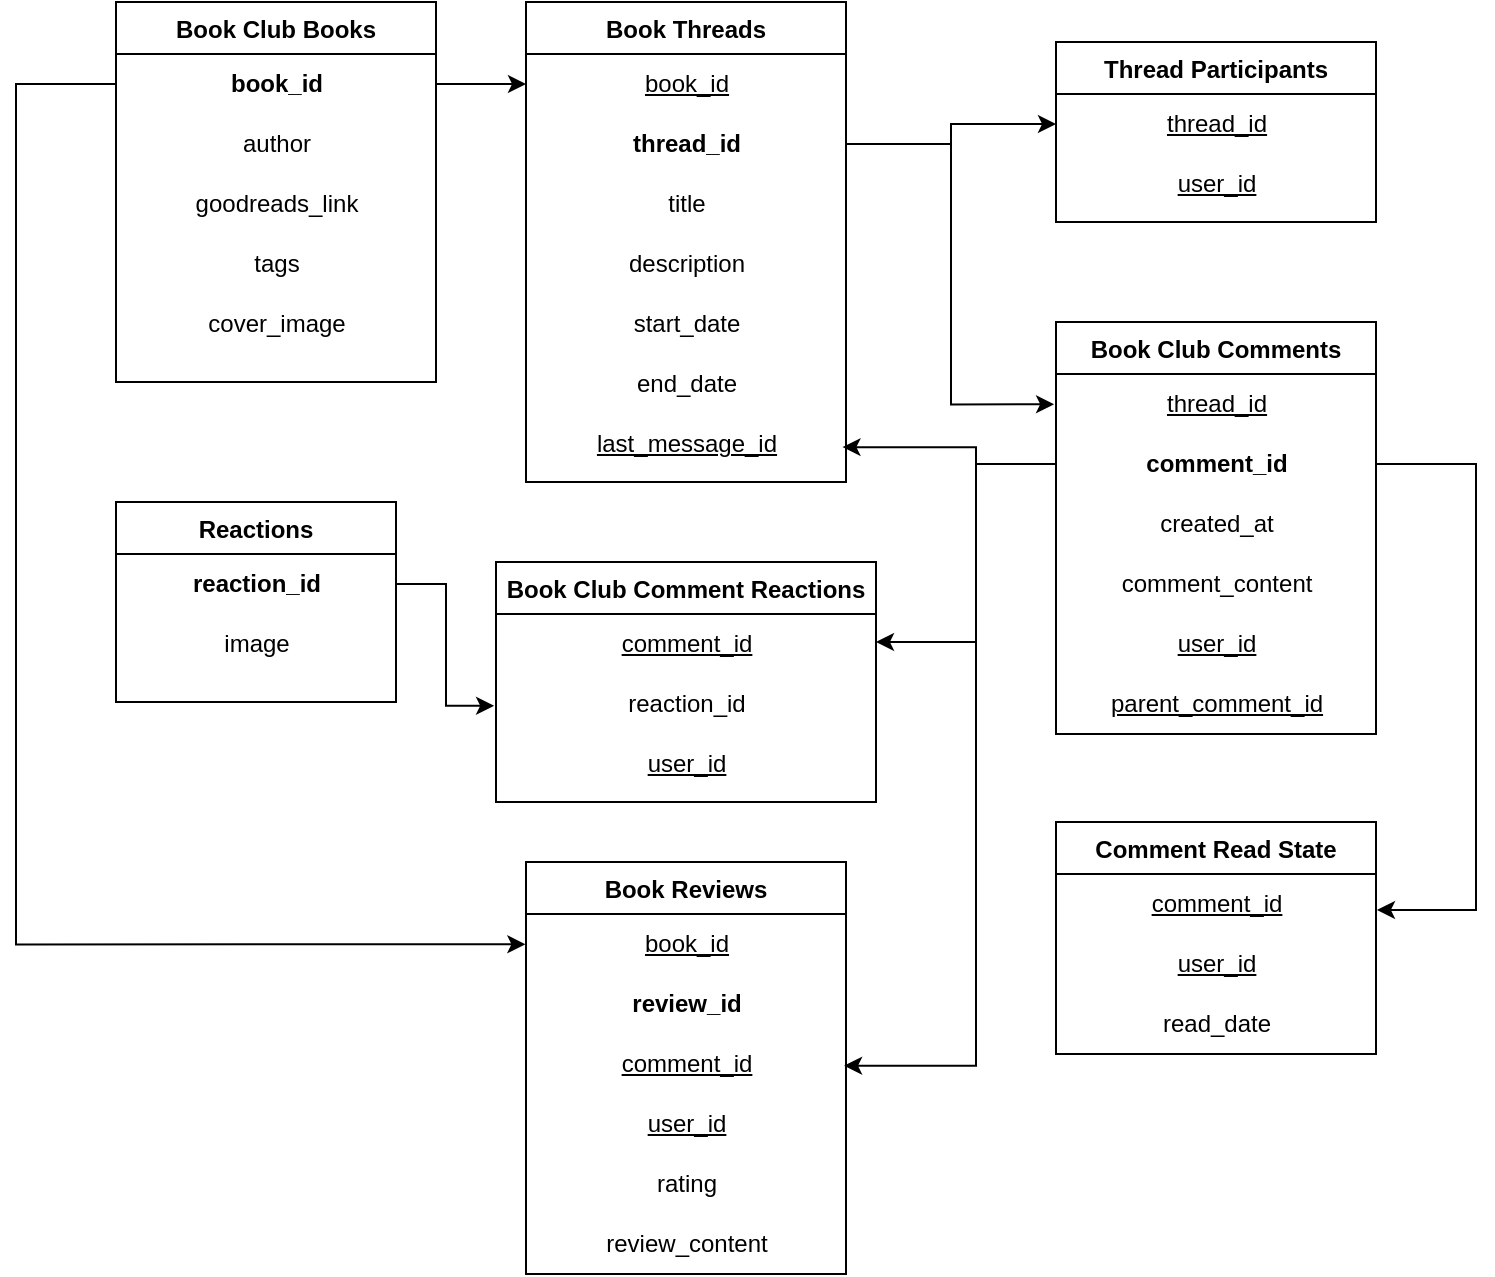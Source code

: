 <mxfile version="24.4.0" type="device">
  <diagram id="C5RBs43oDa-KdzZeNtuy" name="Page-1">
    <mxGraphModel dx="1046" dy="641" grid="1" gridSize="10" guides="1" tooltips="1" connect="1" arrows="1" fold="1" page="1" pageScale="1" pageWidth="827" pageHeight="1169" math="0" shadow="0">
      <root>
        <mxCell id="WIyWlLk6GJQsqaUBKTNV-0" />
        <mxCell id="WIyWlLk6GJQsqaUBKTNV-1" parent="WIyWlLk6GJQsqaUBKTNV-0" />
        <mxCell id="zkfFHV4jXpPFQw0GAbJ--0" value="Book Club Comments" style="swimlane;fontStyle=1;align=center;verticalAlign=top;childLayout=stackLayout;horizontal=1;startSize=26;horizontalStack=0;resizeParent=1;resizeLast=0;collapsible=1;marginBottom=0;rounded=0;shadow=0;strokeWidth=1;" parent="WIyWlLk6GJQsqaUBKTNV-1" vertex="1">
          <mxGeometry x="550" y="300" width="160" height="206" as="geometry">
            <mxRectangle x="220" y="120" width="160" height="26" as="alternateBounds" />
          </mxGeometry>
        </mxCell>
        <mxCell id="ovLciqvvIakoFHPN-jq--17" value="thread_id" style="text;html=1;align=center;verticalAlign=middle;resizable=0;points=[];autosize=1;strokeColor=none;fillColor=none;fontStyle=4" vertex="1" parent="zkfFHV4jXpPFQw0GAbJ--0">
          <mxGeometry y="26" width="160" height="30" as="geometry" />
        </mxCell>
        <mxCell id="ovLciqvvIakoFHPN-jq--19" value="comment_id" style="text;html=1;align=center;verticalAlign=middle;resizable=0;points=[];autosize=1;strokeColor=none;fillColor=none;fontStyle=1" vertex="1" parent="zkfFHV4jXpPFQw0GAbJ--0">
          <mxGeometry y="56" width="160" height="30" as="geometry" />
        </mxCell>
        <mxCell id="ovLciqvvIakoFHPN-jq--54" value="created_at" style="text;html=1;align=center;verticalAlign=middle;resizable=0;points=[];autosize=1;strokeColor=none;fillColor=none;fontStyle=0" vertex="1" parent="zkfFHV4jXpPFQw0GAbJ--0">
          <mxGeometry y="86" width="160" height="30" as="geometry" />
        </mxCell>
        <mxCell id="ovLciqvvIakoFHPN-jq--24" value="comment_content" style="text;html=1;align=center;verticalAlign=middle;resizable=0;points=[];autosize=1;strokeColor=none;fillColor=none;" vertex="1" parent="zkfFHV4jXpPFQw0GAbJ--0">
          <mxGeometry y="116" width="160" height="30" as="geometry" />
        </mxCell>
        <mxCell id="ovLciqvvIakoFHPN-jq--28" value="user_id" style="text;html=1;align=center;verticalAlign=middle;resizable=0;points=[];autosize=1;strokeColor=none;fillColor=none;fontStyle=4" vertex="1" parent="zkfFHV4jXpPFQw0GAbJ--0">
          <mxGeometry y="146" width="160" height="30" as="geometry" />
        </mxCell>
        <mxCell id="ovLciqvvIakoFHPN-jq--34" value="parent_comment_id" style="text;html=1;align=center;verticalAlign=middle;resizable=0;points=[];autosize=1;strokeColor=none;fillColor=none;fontStyle=4" vertex="1" parent="zkfFHV4jXpPFQw0GAbJ--0">
          <mxGeometry y="176" width="160" height="30" as="geometry" />
        </mxCell>
        <mxCell id="ovLciqvvIakoFHPN-jq--4" value="Book Club Books" style="swimlane;fontStyle=1;align=center;verticalAlign=top;childLayout=stackLayout;horizontal=1;startSize=26;horizontalStack=0;resizeParent=1;resizeLast=0;collapsible=1;marginBottom=0;rounded=0;shadow=0;strokeWidth=1;" vertex="1" parent="WIyWlLk6GJQsqaUBKTNV-1">
          <mxGeometry x="80" y="140" width="160" height="190" as="geometry">
            <mxRectangle x="220" y="120" width="160" height="26" as="alternateBounds" />
          </mxGeometry>
        </mxCell>
        <mxCell id="ovLciqvvIakoFHPN-jq--5" value="book_id" style="text;html=1;align=center;verticalAlign=middle;resizable=0;points=[];autosize=1;strokeColor=none;fillColor=none;fontStyle=1" vertex="1" parent="ovLciqvvIakoFHPN-jq--4">
          <mxGeometry y="26" width="160" height="30" as="geometry" />
        </mxCell>
        <mxCell id="ovLciqvvIakoFHPN-jq--6" value="author" style="text;html=1;align=center;verticalAlign=middle;resizable=0;points=[];autosize=1;strokeColor=none;fillColor=none;" vertex="1" parent="ovLciqvvIakoFHPN-jq--4">
          <mxGeometry y="56" width="160" height="30" as="geometry" />
        </mxCell>
        <mxCell id="ovLciqvvIakoFHPN-jq--7" value="goodreads_link" style="text;html=1;align=center;verticalAlign=middle;resizable=0;points=[];autosize=1;strokeColor=none;fillColor=none;" vertex="1" parent="ovLciqvvIakoFHPN-jq--4">
          <mxGeometry y="86" width="160" height="30" as="geometry" />
        </mxCell>
        <mxCell id="ovLciqvvIakoFHPN-jq--8" value="tags" style="text;html=1;align=center;verticalAlign=middle;resizable=0;points=[];autosize=1;strokeColor=none;fillColor=none;" vertex="1" parent="ovLciqvvIakoFHPN-jq--4">
          <mxGeometry y="116" width="160" height="30" as="geometry" />
        </mxCell>
        <mxCell id="ovLciqvvIakoFHPN-jq--32" value="cover_image" style="text;html=1;align=center;verticalAlign=middle;resizable=0;points=[];autosize=1;strokeColor=none;fillColor=none;" vertex="1" parent="ovLciqvvIakoFHPN-jq--4">
          <mxGeometry y="146" width="160" height="30" as="geometry" />
        </mxCell>
        <mxCell id="ovLciqvvIakoFHPN-jq--9" value="Book Threads" style="swimlane;fontStyle=1;align=center;verticalAlign=top;childLayout=stackLayout;horizontal=1;startSize=26;horizontalStack=0;resizeParent=1;resizeLast=0;collapsible=1;marginBottom=0;rounded=0;shadow=0;strokeWidth=1;" vertex="1" parent="WIyWlLk6GJQsqaUBKTNV-1">
          <mxGeometry x="285" y="140" width="160" height="240" as="geometry">
            <mxRectangle x="220" y="120" width="160" height="26" as="alternateBounds" />
          </mxGeometry>
        </mxCell>
        <mxCell id="ovLciqvvIakoFHPN-jq--10" value="book_id" style="text;html=1;align=center;verticalAlign=middle;resizable=0;points=[];autosize=1;strokeColor=none;fillColor=none;fontStyle=4" vertex="1" parent="ovLciqvvIakoFHPN-jq--9">
          <mxGeometry y="26" width="160" height="30" as="geometry" />
        </mxCell>
        <mxCell id="ovLciqvvIakoFHPN-jq--16" value="thread_id&lt;span style=&quot;color: rgba(0, 0, 0, 0); font-family: monospace; font-size: 0px; text-align: start;&quot;&gt;%3CmxGraphModel%3E%3Croot%3E%3CmxCell%20id%3D%220%22%2F%3E%3CmxCell%20id%3D%221%22%20parent%3D%220%22%2F%3E%3CmxCell%20id%3D%222%22%20value%3D%22Book%20Club%20Comment%20Reactions%22%20style%3D%22swimlane%3BfontStyle%3D0%3Balign%3Dcenter%3BverticalAlign%3Dtop%3BchildLayout%3DstackLayout%3Bhorizontal%3D1%3BstartSize%3D26%3BhorizontalStack%3D0%3BresizeParent%3D1%3BresizeLast%3D0%3Bcollapsible%3D1%3BmarginBottom%3D0%3Brounded%3D0%3Bshadow%3D0%3BstrokeWidth%3D1%3B%22%20vertex%3D%221%22%20parent%3D%221%22%3E%3CmxGeometry%20x%3D%22270%22%20y%3D%22390%22%20width%3D%22190%22%20height%3D%22146%22%20as%3D%22geometry%22%3E%3CmxRectangle%20x%3D%22220%22%20y%3D%22120%22%20width%3D%22160%22%20height%3D%2226%22%20as%3D%22alternateBounds%22%2F%3E%3C%2FmxGeometry%3E%3C%2FmxCell%3E%3CmxCell%20id%3D%223%22%20value%3D%22comment_id%22%20style%3D%22text%3Bhtml%3D1%3Balign%3Dcenter%3BverticalAlign%3Dmiddle%3Bresizable%3D0%3Bpoints%3D%5B%5D%3Bautosize%3D1%3BstrokeColor%3Dnone%3BfillColor%3Dnone%3B%22%20vertex%3D%221%22%20parent%3D%222%22%3E%3CmxGeometry%20y%3D%2226%22%20width%3D%22190%22%20height%3D%2230%22%20as%3D%22geometry%22%2F%3E%3C%2FmxCell%3E%3CmxCell%20id%3D%224%22%20value%3D%22id%22%20style%3D%22text%3Bhtml%3D1%3Balign%3Dcenter%3BverticalAlign%3Dmiddle%3Bresizable%3D0%3Bpoints%3D%5B%5D%3Bautosize%3D1%3BstrokeColor%3Dnone%3BfillColor%3Dnone%3B%22%20vertex%3D%221%22%20parent%3D%222%22%3E%3CmxGeometry%20y%3D%2256%22%20width%3D%22190%22%20height%3D%2230%22%20as%3D%22geometry%22%2F%3E%3C%2FmxCell%3E%3CmxCell%20id%3D%225%22%20value%3D%22reaction_id%22%20style%3D%22text%3Bhtml%3D1%3Balign%3Dcenter%3BverticalAlign%3Dmiddle%3Bresizable%3D0%3Bpoints%3D%5B%5D%3Bautosize%3D1%3BstrokeColor%3Dnone%3BfillColor%3Dnone%3B%22%20vertex%3D%221%22%20parent%3D%222%22%3E%3CmxGeometry%20y%3D%2286%22%20width%3D%22190%22%20height%3D%2230%22%20as%3D%22geometry%22%2F%3E%3C%2FmxCell%3E%3CmxCell%20id%3D%226%22%20value%3D%22user_id%22%20style%3D%22text%3Bhtml%3D1%3Balign%3Dcenter%3BverticalAlign%3Dmiddle%3Bresizable%3D0%3Bpoints%3D%5B%5D%3Bautosize%3D1%3BstrokeColor%3Dnone%3BfillColor%3Dnone%3B%22%20vertex%3D%221%22%20parent%3D%222%22%3E%3CmxGeometry%20y%3D%22116%22%20width%3D%22190%22%20height%3D%2230%22%20as%3D%22geometry%22%2F%3E%3C%2FmxCell%3E%3C%2Froot%3E%3C%2FmxGraphModel%3E&lt;/span&gt;" style="text;html=1;align=center;verticalAlign=middle;resizable=0;points=[];autosize=1;strokeColor=none;fillColor=none;fontStyle=1" vertex="1" parent="ovLciqvvIakoFHPN-jq--9">
          <mxGeometry y="56" width="160" height="30" as="geometry" />
        </mxCell>
        <mxCell id="ovLciqvvIakoFHPN-jq--13" value="title" style="text;html=1;align=center;verticalAlign=middle;resizable=0;points=[];autosize=1;strokeColor=none;fillColor=none;" vertex="1" parent="ovLciqvvIakoFHPN-jq--9">
          <mxGeometry y="86" width="160" height="30" as="geometry" />
        </mxCell>
        <mxCell id="ovLciqvvIakoFHPN-jq--42" value="description" style="text;html=1;align=center;verticalAlign=middle;resizable=0;points=[];autosize=1;strokeColor=none;fillColor=none;" vertex="1" parent="ovLciqvvIakoFHPN-jq--9">
          <mxGeometry y="116" width="160" height="30" as="geometry" />
        </mxCell>
        <mxCell id="ovLciqvvIakoFHPN-jq--37" value="start_date" style="text;html=1;align=center;verticalAlign=middle;resizable=0;points=[];autosize=1;strokeColor=none;fillColor=none;" vertex="1" parent="ovLciqvvIakoFHPN-jq--9">
          <mxGeometry y="146" width="160" height="30" as="geometry" />
        </mxCell>
        <mxCell id="ovLciqvvIakoFHPN-jq--40" value="end_date" style="text;html=1;align=center;verticalAlign=middle;resizable=0;points=[];autosize=1;strokeColor=none;fillColor=none;" vertex="1" parent="ovLciqvvIakoFHPN-jq--9">
          <mxGeometry y="176" width="160" height="30" as="geometry" />
        </mxCell>
        <mxCell id="ovLciqvvIakoFHPN-jq--74" value="last_message_id" style="text;html=1;align=center;verticalAlign=middle;resizable=0;points=[];autosize=1;strokeColor=none;fillColor=none;fontStyle=4" vertex="1" parent="ovLciqvvIakoFHPN-jq--9">
          <mxGeometry y="206" width="160" height="30" as="geometry" />
        </mxCell>
        <mxCell id="ovLciqvvIakoFHPN-jq--14" style="edgeStyle=orthogonalEdgeStyle;rounded=0;orthogonalLoop=1;jettySize=auto;html=1;" edge="1" parent="WIyWlLk6GJQsqaUBKTNV-1" source="ovLciqvvIakoFHPN-jq--5" target="ovLciqvvIakoFHPN-jq--10">
          <mxGeometry relative="1" as="geometry" />
        </mxCell>
        <mxCell id="ovLciqvvIakoFHPN-jq--20" value="Book Club Comment Reactions" style="swimlane;fontStyle=1;align=center;verticalAlign=top;childLayout=stackLayout;horizontal=1;startSize=26;horizontalStack=0;resizeParent=1;resizeLast=0;collapsible=1;marginBottom=0;rounded=0;shadow=0;strokeWidth=1;" vertex="1" parent="WIyWlLk6GJQsqaUBKTNV-1">
          <mxGeometry x="270" y="420" width="190" height="120" as="geometry">
            <mxRectangle x="220" y="120" width="160" height="26" as="alternateBounds" />
          </mxGeometry>
        </mxCell>
        <mxCell id="ovLciqvvIakoFHPN-jq--22" value="comment_id" style="text;html=1;align=center;verticalAlign=middle;resizable=0;points=[];autosize=1;strokeColor=none;fillColor=none;fontStyle=4" vertex="1" parent="ovLciqvvIakoFHPN-jq--20">
          <mxGeometry y="26" width="190" height="30" as="geometry" />
        </mxCell>
        <mxCell id="ovLciqvvIakoFHPN-jq--27" value="reaction_id" style="text;html=1;align=center;verticalAlign=middle;resizable=0;points=[];autosize=1;strokeColor=none;fillColor=none;" vertex="1" parent="ovLciqvvIakoFHPN-jq--20">
          <mxGeometry y="56" width="190" height="30" as="geometry" />
        </mxCell>
        <mxCell id="ovLciqvvIakoFHPN-jq--43" value="user_id" style="text;html=1;align=center;verticalAlign=middle;resizable=0;points=[];autosize=1;strokeColor=none;fillColor=none;fontStyle=4" vertex="1" parent="ovLciqvvIakoFHPN-jq--20">
          <mxGeometry y="86" width="190" height="30" as="geometry" />
        </mxCell>
        <mxCell id="ovLciqvvIakoFHPN-jq--25" style="edgeStyle=orthogonalEdgeStyle;rounded=0;orthogonalLoop=1;jettySize=auto;html=1;" edge="1" parent="WIyWlLk6GJQsqaUBKTNV-1" source="ovLciqvvIakoFHPN-jq--19">
          <mxGeometry relative="1" as="geometry">
            <mxPoint x="460" y="460" as="targetPoint" />
            <Array as="points">
              <mxPoint x="510" y="371" />
              <mxPoint x="510" y="460" />
              <mxPoint x="460" y="460" />
            </Array>
          </mxGeometry>
        </mxCell>
        <mxCell id="ovLciqvvIakoFHPN-jq--48" value="Reactions" style="swimlane;fontStyle=1;align=center;verticalAlign=top;childLayout=stackLayout;horizontal=1;startSize=26;horizontalStack=0;resizeParent=1;resizeLast=0;collapsible=1;marginBottom=0;rounded=0;shadow=0;strokeWidth=1;" vertex="1" parent="WIyWlLk6GJQsqaUBKTNV-1">
          <mxGeometry x="80" y="390" width="140" height="100" as="geometry">
            <mxRectangle x="220" y="120" width="160" height="26" as="alternateBounds" />
          </mxGeometry>
        </mxCell>
        <mxCell id="ovLciqvvIakoFHPN-jq--49" value="reaction_id" style="text;html=1;align=center;verticalAlign=middle;resizable=0;points=[];autosize=1;strokeColor=none;fillColor=none;fontStyle=1" vertex="1" parent="ovLciqvvIakoFHPN-jq--48">
          <mxGeometry y="26" width="140" height="30" as="geometry" />
        </mxCell>
        <mxCell id="ovLciqvvIakoFHPN-jq--50" value="image" style="text;html=1;align=center;verticalAlign=middle;resizable=0;points=[];autosize=1;strokeColor=none;fillColor=none;" vertex="1" parent="ovLciqvvIakoFHPN-jq--48">
          <mxGeometry y="56" width="140" height="30" as="geometry" />
        </mxCell>
        <mxCell id="ovLciqvvIakoFHPN-jq--53" style="edgeStyle=orthogonalEdgeStyle;rounded=0;orthogonalLoop=1;jettySize=auto;html=1;entryX=-0.005;entryY=0.529;entryDx=0;entryDy=0;entryPerimeter=0;" edge="1" parent="WIyWlLk6GJQsqaUBKTNV-1" source="ovLciqvvIakoFHPN-jq--49" target="ovLciqvvIakoFHPN-jq--27">
          <mxGeometry relative="1" as="geometry" />
        </mxCell>
        <mxCell id="ovLciqvvIakoFHPN-jq--55" style="edgeStyle=orthogonalEdgeStyle;rounded=0;orthogonalLoop=1;jettySize=auto;html=1;entryX=-0.006;entryY=0.505;entryDx=0;entryDy=0;entryPerimeter=0;" edge="1" parent="WIyWlLk6GJQsqaUBKTNV-1" source="ovLciqvvIakoFHPN-jq--16" target="ovLciqvvIakoFHPN-jq--17">
          <mxGeometry relative="1" as="geometry" />
        </mxCell>
        <mxCell id="ovLciqvvIakoFHPN-jq--56" value="Thread Participants" style="swimlane;fontStyle=1;align=center;verticalAlign=top;childLayout=stackLayout;horizontal=1;startSize=26;horizontalStack=0;resizeParent=1;resizeLast=0;collapsible=1;marginBottom=0;rounded=0;shadow=0;strokeWidth=1;" vertex="1" parent="WIyWlLk6GJQsqaUBKTNV-1">
          <mxGeometry x="550" y="160" width="160" height="90" as="geometry">
            <mxRectangle x="220" y="120" width="160" height="26" as="alternateBounds" />
          </mxGeometry>
        </mxCell>
        <mxCell id="ovLciqvvIakoFHPN-jq--58" value="thread_id&lt;span style=&quot;color: rgba(0, 0, 0, 0); font-family: monospace; font-size: 0px; text-align: start;&quot;&gt;%3CmxGraphModel%3E%3Croot%3E%3CmxCell%20id%3D%220%22%2F%3E%3CmxCell%20id%3D%221%22%20parent%3D%220%22%2F%3E%3CmxCell%20id%3D%222%22%20value%3D%22Book%20Club%20Comment%20Reactions%22%20style%3D%22swimlane%3BfontStyle%3D0%3Balign%3Dcenter%3BverticalAlign%3Dtop%3BchildLayout%3DstackLayout%3Bhorizontal%3D1%3BstartSize%3D26%3BhorizontalStack%3D0%3BresizeParent%3D1%3BresizeLast%3D0%3Bcollapsible%3D1%3BmarginBottom%3D0%3Brounded%3D0%3Bshadow%3D0%3BstrokeWidth%3D1%3B%22%20vertex%3D%221%22%20parent%3D%221%22%3E%3CmxGeometry%20x%3D%22270%22%20y%3D%22390%22%20width%3D%22190%22%20height%3D%22146%22%20as%3D%22geometry%22%3E%3CmxRectangle%20x%3D%22220%22%20y%3D%22120%22%20width%3D%22160%22%20height%3D%2226%22%20as%3D%22alternateBounds%22%2F%3E%3C%2FmxGeometry%3E%3C%2FmxCell%3E%3CmxCell%20id%3D%223%22%20value%3D%22comment_id%22%20style%3D%22text%3Bhtml%3D1%3Balign%3Dcenter%3BverticalAlign%3Dmiddle%3Bresizable%3D0%3Bpoints%3D%5B%5D%3Bautosize%3D1%3BstrokeColor%3Dnone%3BfillColor%3Dnone%3B%22%20vertex%3D%221%22%20parent%3D%222%22%3E%3CmxGeometry%20y%3D%2226%22%20width%3D%22190%22%20height%3D%2230%22%20as%3D%22geometry%22%2F%3E%3C%2FmxCell%3E%3CmxCell%20id%3D%224%22%20value%3D%22id%22%20style%3D%22text%3Bhtml%3D1%3Balign%3Dcenter%3BverticalAlign%3Dmiddle%3Bresizable%3D0%3Bpoints%3D%5B%5D%3Bautosize%3D1%3BstrokeColor%3Dnone%3BfillColor%3Dnone%3B%22%20vertex%3D%221%22%20parent%3D%222%22%3E%3CmxGeometry%20y%3D%2256%22%20width%3D%22190%22%20height%3D%2230%22%20as%3D%22geometry%22%2F%3E%3C%2FmxCell%3E%3CmxCell%20id%3D%225%22%20value%3D%22reaction_id%22%20style%3D%22text%3Bhtml%3D1%3Balign%3Dcenter%3BverticalAlign%3Dmiddle%3Bresizable%3D0%3Bpoints%3D%5B%5D%3Bautosize%3D1%3BstrokeColor%3Dnone%3BfillColor%3Dnone%3B%22%20vertex%3D%221%22%20parent%3D%222%22%3E%3CmxGeometry%20y%3D%2286%22%20width%3D%22190%22%20height%3D%2230%22%20as%3D%22geometry%22%2F%3E%3C%2FmxCell%3E%3CmxCell%20id%3D%226%22%20value%3D%22user_id%22%20style%3D%22text%3Bhtml%3D1%3Balign%3Dcenter%3BverticalAlign%3Dmiddle%3Bresizable%3D0%3Bpoints%3D%5B%5D%3Bautosize%3D1%3BstrokeColor%3Dnone%3BfillColor%3Dnone%3B%22%20vertex%3D%221%22%20parent%3D%222%22%3E%3CmxGeometry%20y%3D%22116%22%20width%3D%22190%22%20height%3D%2230%22%20as%3D%22geometry%22%2F%3E%3C%2FmxCell%3E%3C%2Froot%3E%3C%2FmxGraphModel%3E&lt;/span&gt;" style="text;html=1;align=center;verticalAlign=middle;resizable=0;points=[];autosize=1;strokeColor=none;fillColor=none;fontStyle=4" vertex="1" parent="ovLciqvvIakoFHPN-jq--56">
          <mxGeometry y="26" width="160" height="30" as="geometry" />
        </mxCell>
        <mxCell id="ovLciqvvIakoFHPN-jq--62" value="user_id" style="text;html=1;align=center;verticalAlign=middle;resizable=0;points=[];autosize=1;strokeColor=none;fillColor=none;fontStyle=4" vertex="1" parent="ovLciqvvIakoFHPN-jq--56">
          <mxGeometry y="56" width="160" height="30" as="geometry" />
        </mxCell>
        <mxCell id="ovLciqvvIakoFHPN-jq--65" style="edgeStyle=orthogonalEdgeStyle;rounded=0;orthogonalLoop=1;jettySize=auto;html=1;" edge="1" parent="WIyWlLk6GJQsqaUBKTNV-1" source="ovLciqvvIakoFHPN-jq--16" target="ovLciqvvIakoFHPN-jq--58">
          <mxGeometry relative="1" as="geometry" />
        </mxCell>
        <mxCell id="ovLciqvvIakoFHPN-jq--66" value="Comment Read State" style="swimlane;fontStyle=1;align=center;verticalAlign=top;childLayout=stackLayout;horizontal=1;startSize=26;horizontalStack=0;resizeParent=1;resizeLast=0;collapsible=1;marginBottom=0;rounded=0;shadow=0;strokeWidth=1;" vertex="1" parent="WIyWlLk6GJQsqaUBKTNV-1">
          <mxGeometry x="550" y="550" width="160" height="116" as="geometry">
            <mxRectangle x="220" y="120" width="160" height="26" as="alternateBounds" />
          </mxGeometry>
        </mxCell>
        <mxCell id="ovLciqvvIakoFHPN-jq--67" value="comment_id" style="text;html=1;align=center;verticalAlign=middle;resizable=0;points=[];autosize=1;strokeColor=none;fillColor=none;fontStyle=4" vertex="1" parent="ovLciqvvIakoFHPN-jq--66">
          <mxGeometry y="26" width="160" height="30" as="geometry" />
        </mxCell>
        <mxCell id="ovLciqvvIakoFHPN-jq--68" value="user_id" style="text;html=1;align=center;verticalAlign=middle;resizable=0;points=[];autosize=1;strokeColor=none;fillColor=none;fontStyle=4" vertex="1" parent="ovLciqvvIakoFHPN-jq--66">
          <mxGeometry y="56" width="160" height="30" as="geometry" />
        </mxCell>
        <mxCell id="ovLciqvvIakoFHPN-jq--70" value="read_date" style="text;html=1;align=center;verticalAlign=middle;resizable=0;points=[];autosize=1;strokeColor=none;fillColor=none;fontStyle=0" vertex="1" parent="ovLciqvvIakoFHPN-jq--66">
          <mxGeometry y="86" width="160" height="30" as="geometry" />
        </mxCell>
        <mxCell id="ovLciqvvIakoFHPN-jq--69" style="edgeStyle=orthogonalEdgeStyle;rounded=0;orthogonalLoop=1;jettySize=auto;html=1;entryX=1.003;entryY=0.6;entryDx=0;entryDy=0;entryPerimeter=0;" edge="1" parent="WIyWlLk6GJQsqaUBKTNV-1" source="ovLciqvvIakoFHPN-jq--19" target="ovLciqvvIakoFHPN-jq--67">
          <mxGeometry relative="1" as="geometry">
            <Array as="points">
              <mxPoint x="760" y="371" />
              <mxPoint x="760" y="594" />
            </Array>
          </mxGeometry>
        </mxCell>
        <mxCell id="ovLciqvvIakoFHPN-jq--76" style="edgeStyle=orthogonalEdgeStyle;rounded=0;orthogonalLoop=1;jettySize=auto;html=1;entryX=0.989;entryY=0.552;entryDx=0;entryDy=0;entryPerimeter=0;" edge="1" parent="WIyWlLk6GJQsqaUBKTNV-1" source="ovLciqvvIakoFHPN-jq--19" target="ovLciqvvIakoFHPN-jq--74">
          <mxGeometry relative="1" as="geometry">
            <Array as="points">
              <mxPoint x="510" y="371" />
              <mxPoint x="510" y="363" />
            </Array>
          </mxGeometry>
        </mxCell>
        <mxCell id="ovLciqvvIakoFHPN-jq--77" value="Book Reviews" style="swimlane;fontStyle=1;align=center;verticalAlign=top;childLayout=stackLayout;horizontal=1;startSize=26;horizontalStack=0;resizeParent=1;resizeLast=0;collapsible=1;marginBottom=0;rounded=0;shadow=0;strokeWidth=1;" vertex="1" parent="WIyWlLk6GJQsqaUBKTNV-1">
          <mxGeometry x="285" y="570" width="160" height="206" as="geometry">
            <mxRectangle x="220" y="120" width="160" height="26" as="alternateBounds" />
          </mxGeometry>
        </mxCell>
        <mxCell id="ovLciqvvIakoFHPN-jq--78" value="book_id" style="text;html=1;align=center;verticalAlign=middle;resizable=0;points=[];autosize=1;strokeColor=none;fillColor=none;fontStyle=4" vertex="1" parent="ovLciqvvIakoFHPN-jq--77">
          <mxGeometry y="26" width="160" height="30" as="geometry" />
        </mxCell>
        <mxCell id="ovLciqvvIakoFHPN-jq--84" value="review_id" style="text;html=1;align=center;verticalAlign=middle;resizable=0;points=[];autosize=1;strokeColor=none;fillColor=none;fontStyle=1" vertex="1" parent="ovLciqvvIakoFHPN-jq--77">
          <mxGeometry y="56" width="160" height="30" as="geometry" />
        </mxCell>
        <mxCell id="ovLciqvvIakoFHPN-jq--81" value="comment_id" style="text;html=1;align=center;verticalAlign=middle;resizable=0;points=[];autosize=1;strokeColor=none;fillColor=none;fontStyle=4" vertex="1" parent="ovLciqvvIakoFHPN-jq--77">
          <mxGeometry y="86" width="160" height="30" as="geometry" />
        </mxCell>
        <mxCell id="ovLciqvvIakoFHPN-jq--79" value="user_id" style="text;html=1;align=center;verticalAlign=middle;resizable=0;points=[];autosize=1;strokeColor=none;fillColor=none;fontStyle=4" vertex="1" parent="ovLciqvvIakoFHPN-jq--77">
          <mxGeometry y="116" width="160" height="30" as="geometry" />
        </mxCell>
        <mxCell id="ovLciqvvIakoFHPN-jq--80" value="rating" style="text;html=1;align=center;verticalAlign=middle;resizable=0;points=[];autosize=1;strokeColor=none;fillColor=none;" vertex="1" parent="ovLciqvvIakoFHPN-jq--77">
          <mxGeometry y="146" width="160" height="30" as="geometry" />
        </mxCell>
        <mxCell id="ovLciqvvIakoFHPN-jq--85" value="review_content" style="text;html=1;align=center;verticalAlign=middle;resizable=0;points=[];autosize=1;strokeColor=none;fillColor=none;" vertex="1" parent="ovLciqvvIakoFHPN-jq--77">
          <mxGeometry y="176" width="160" height="30" as="geometry" />
        </mxCell>
        <mxCell id="ovLciqvvIakoFHPN-jq--83" style="edgeStyle=orthogonalEdgeStyle;rounded=0;orthogonalLoop=1;jettySize=auto;html=1;entryX=-0.002;entryY=0.505;entryDx=0;entryDy=0;entryPerimeter=0;" edge="1" parent="WIyWlLk6GJQsqaUBKTNV-1" source="ovLciqvvIakoFHPN-jq--5" target="ovLciqvvIakoFHPN-jq--78">
          <mxGeometry relative="1" as="geometry">
            <Array as="points">
              <mxPoint x="30" y="181" />
              <mxPoint x="30" y="611" />
            </Array>
          </mxGeometry>
        </mxCell>
        <mxCell id="ovLciqvvIakoFHPN-jq--86" style="edgeStyle=orthogonalEdgeStyle;rounded=0;orthogonalLoop=1;jettySize=auto;html=1;entryX=0.994;entryY=0.529;entryDx=0;entryDy=0;entryPerimeter=0;" edge="1" parent="WIyWlLk6GJQsqaUBKTNV-1" source="ovLciqvvIakoFHPN-jq--19" target="ovLciqvvIakoFHPN-jq--81">
          <mxGeometry relative="1" as="geometry">
            <Array as="points">
              <mxPoint x="510" y="371" />
              <mxPoint x="510" y="672" />
            </Array>
          </mxGeometry>
        </mxCell>
      </root>
    </mxGraphModel>
  </diagram>
</mxfile>

